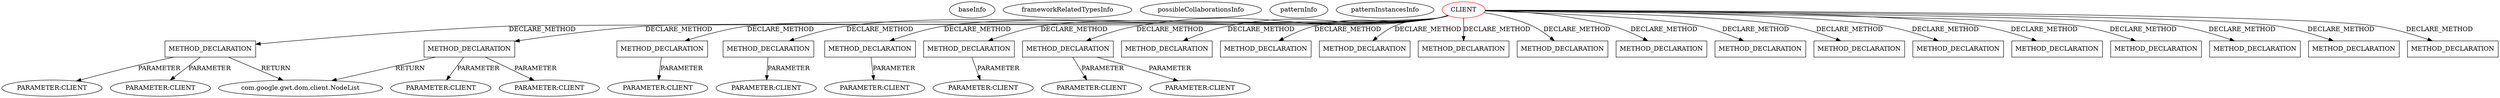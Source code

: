 digraph {
baseInfo[graphId=2102,category="pattern",isAnonymous=false,possibleRelation=false]
frameworkRelatedTypesInfo[]
possibleCollaborationsInfo[]
patternInfo[frequency=2.0,patternRootClient=0]
patternInstancesInfo[0="mguiral-GwtSvgLib~/mguiral-GwtSvgLib/GwtSvgLib-master/src/gwt/html5/svg/client/user/ui/SVGWidget.java~SVGWidget~3992",1="mguiral-GwtSvgLib~/mguiral-GwtSvgLib/GwtSvgLib-master/src/gwt/html5/svg/client/dom/SVGSVGElement.java~SVGSVGElement~3837"]
134[label="com.google.gwt.dom.client.NodeList",vertexType="FRAMEWORK_CLASS_TYPE",isFrameworkType=false]
133[label="METHOD_DECLARATION",vertexType="CLIENT_METHOD_DECLARATION",isFrameworkType=false,shape=box]
0[label="CLIENT",vertexType="ROOT_CLIENT_CLASS_DECLARATION",isFrameworkType=false,color=red]
137[label="PARAMETER:CLIENT",vertexType="PARAMETER_DECLARATION",isFrameworkType=false]
135[label="PARAMETER:CLIENT",vertexType="PARAMETER_DECLARATION",isFrameworkType=false]
171[label="METHOD_DECLARATION",vertexType="CLIENT_METHOD_DECLARATION",isFrameworkType=false,shape=box]
173[label="PARAMETER:CLIENT",vertexType="PARAMETER_DECLARATION",isFrameworkType=false]
142[label="METHOD_DECLARATION",vertexType="CLIENT_METHOD_DECLARATION",isFrameworkType=false,shape=box]
144[label="PARAMETER:CLIENT",vertexType="PARAMETER_DECLARATION",isFrameworkType=false]
146[label="PARAMETER:CLIENT",vertexType="PARAMETER_DECLARATION",isFrameworkType=false]
116[label="METHOD_DECLARATION",vertexType="CLIENT_METHOD_DECLARATION",isFrameworkType=false,shape=box]
118[label="PARAMETER:CLIENT",vertexType="PARAMETER_DECLARATION",isFrameworkType=false]
179[label="METHOD_DECLARATION",vertexType="CLIENT_METHOD_DECLARATION",isFrameworkType=false,shape=box]
181[label="PARAMETER:CLIENT",vertexType="PARAMETER_DECLARATION",isFrameworkType=false]
76[label="METHOD_DECLARATION",vertexType="CLIENT_METHOD_DECLARATION",isFrameworkType=false,shape=box]
78[label="PARAMETER:CLIENT",vertexType="PARAMETER_DECLARATION",isFrameworkType=false]
87[label="METHOD_DECLARATION",vertexType="CLIENT_METHOD_DECLARATION",isFrameworkType=false,shape=box]
90[label="PARAMETER:CLIENT",vertexType="PARAMETER_DECLARATION",isFrameworkType=false]
88[label="PARAMETER:CLIENT",vertexType="PARAMETER_DECLARATION",isFrameworkType=false]
152[label="METHOD_DECLARATION",vertexType="CLIENT_METHOD_DECLARATION",isFrameworkType=false,shape=box]
128[label="METHOD_DECLARATION",vertexType="CLIENT_METHOD_DECLARATION",isFrameworkType=false,shape=box]
156[label="METHOD_DECLARATION",vertexType="CLIENT_METHOD_DECLARATION",isFrameworkType=false,shape=box]
51[label="METHOD_DECLARATION",vertexType="CLIENT_METHOD_DECLARATION",isFrameworkType=false,shape=box]
54[label="METHOD_DECLARATION",vertexType="CLIENT_METHOD_DECLARATION",isFrameworkType=false,shape=box]
126[label="METHOD_DECLARATION",vertexType="CLIENT_METHOD_DECLARATION",isFrameworkType=false,shape=box]
113[label="METHOD_DECLARATION",vertexType="CLIENT_METHOD_DECLARATION",isFrameworkType=false,shape=box]
66[label="METHOD_DECLARATION",vertexType="CLIENT_METHOD_DECLARATION",isFrameworkType=false,shape=box]
108[label="METHOD_DECLARATION",vertexType="CLIENT_METHOD_DECLARATION",isFrameworkType=false,shape=box]
103[label="METHOD_DECLARATION",vertexType="CLIENT_METHOD_DECLARATION",isFrameworkType=false,shape=box]
111[label="METHOD_DECLARATION",vertexType="CLIENT_METHOD_DECLARATION",isFrameworkType=false,shape=box]
69[label="METHOD_DECLARATION",vertexType="CLIENT_METHOD_DECLARATION",isFrameworkType=false,shape=box]
72[label="METHOD_DECLARATION",vertexType="CLIENT_METHOD_DECLARATION",isFrameworkType=false,shape=box]
92[label="METHOD_DECLARATION",vertexType="CLIENT_METHOD_DECLARATION",isFrameworkType=false,shape=box]
0->128[label="DECLARE_METHOD"]
0->113[label="DECLARE_METHOD"]
0->142[label="DECLARE_METHOD"]
0->72[label="DECLARE_METHOD"]
116->118[label="PARAMETER"]
0->103[label="DECLARE_METHOD"]
0->111[label="DECLARE_METHOD"]
0->51[label="DECLARE_METHOD"]
0->92[label="DECLARE_METHOD"]
0->152[label="DECLARE_METHOD"]
171->173[label="PARAMETER"]
0->66[label="DECLARE_METHOD"]
0->156[label="DECLARE_METHOD"]
142->134[label="RETURN"]
0->54[label="DECLARE_METHOD"]
0->179[label="DECLARE_METHOD"]
87->88[label="PARAMETER"]
87->90[label="PARAMETER"]
133->137[label="PARAMETER"]
0->116[label="DECLARE_METHOD"]
76->78[label="PARAMETER"]
0->87[label="DECLARE_METHOD"]
142->146[label="PARAMETER"]
142->144[label="PARAMETER"]
133->134[label="RETURN"]
0->108[label="DECLARE_METHOD"]
0->69[label="DECLARE_METHOD"]
0->133[label="DECLARE_METHOD"]
0->126[label="DECLARE_METHOD"]
0->76[label="DECLARE_METHOD"]
133->135[label="PARAMETER"]
0->171[label="DECLARE_METHOD"]
179->181[label="PARAMETER"]
}
